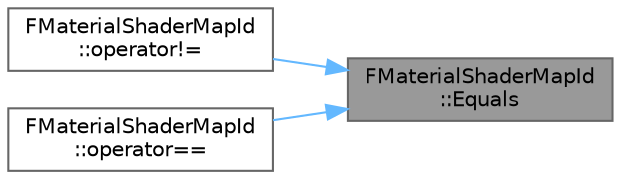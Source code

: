 digraph "FMaterialShaderMapId::Equals"
{
 // INTERACTIVE_SVG=YES
 // LATEX_PDF_SIZE
  bgcolor="transparent";
  edge [fontname=Helvetica,fontsize=10,labelfontname=Helvetica,labelfontsize=10];
  node [fontname=Helvetica,fontsize=10,shape=box,height=0.2,width=0.4];
  rankdir="RL";
  Node1 [id="Node000001",label="FMaterialShaderMapId\l::Equals",height=0.2,width=0.4,color="gray40", fillcolor="grey60", style="filled", fontcolor="black",tooltip=" "];
  Node1 -> Node2 [id="edge1_Node000001_Node000002",dir="back",color="steelblue1",style="solid",tooltip=" "];
  Node2 [id="Node000002",label="FMaterialShaderMapId\l::operator!=",height=0.2,width=0.4,color="grey40", fillcolor="white", style="filled",URL="$dc/de4/classFMaterialShaderMapId.html#a95fc0279b273721436c60826fffda73c",tooltip=" "];
  Node1 -> Node3 [id="edge2_Node000001_Node000003",dir="back",color="steelblue1",style="solid",tooltip=" "];
  Node3 [id="Node000003",label="FMaterialShaderMapId\l::operator==",height=0.2,width=0.4,color="grey40", fillcolor="white", style="filled",URL="$dc/de4/classFMaterialShaderMapId.html#a1cf19318799541e3e24d47f25a997e9d",tooltip="Tests this set against another for equality."];
}
